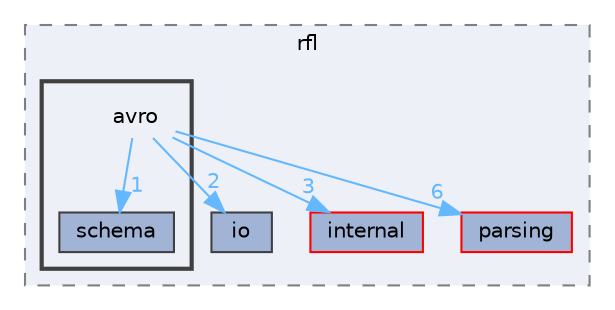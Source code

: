 digraph "external/reflect-cpp/include/rfl/avro"
{
 // LATEX_PDF_SIZE
  bgcolor="transparent";
  edge [fontname=Helvetica,fontsize=10,labelfontname=Helvetica,labelfontsize=10];
  node [fontname=Helvetica,fontsize=10,shape=box,height=0.2,width=0.4];
  compound=true
  subgraph clusterdir_a1c21b4173a2351390497ddcc1ae545f {
    graph [ bgcolor="#edf0f7", pencolor="grey50", label="rfl", fontname=Helvetica,fontsize=10 style="filled,dashed", URL="dir_a1c21b4173a2351390497ddcc1ae545f.html",tooltip=""]
  dir_4dab533cef55ed3d0df4e33f82724dae [label="io", fillcolor="#a2b4d6", color="grey25", style="filled", URL="dir_4dab533cef55ed3d0df4e33f82724dae.html",tooltip=""];
  dir_4dd43511236181189a890f262715a05e [label="internal", fillcolor="#a2b4d6", color="red", style="filled", URL="dir_4dd43511236181189a890f262715a05e.html",tooltip=""];
  dir_97727d67746efdc48dc27b8153798aa8 [label="parsing", fillcolor="#a2b4d6", color="red", style="filled", URL="dir_97727d67746efdc48dc27b8153798aa8.html",tooltip=""];
  subgraph clusterdir_b3178d3039b1d70801bf1a4b9b233825 {
    graph [ bgcolor="#edf0f7", pencolor="grey25", label="", fontname=Helvetica,fontsize=10 style="filled,bold", URL="dir_b3178d3039b1d70801bf1a4b9b233825.html",tooltip=""]
    dir_b3178d3039b1d70801bf1a4b9b233825 [shape=plaintext, label="avro"];
  dir_f6ac4567e33676d1c736763631c2d203 [label="schema", fillcolor="#a2b4d6", color="grey25", style="filled", URL="dir_f6ac4567e33676d1c736763631c2d203.html",tooltip=""];
  }
  }
  dir_b3178d3039b1d70801bf1a4b9b233825->dir_4dab533cef55ed3d0df4e33f82724dae [headlabel="2", labeldistance=1.5 headhref="dir_000059_000416.html" href="dir_000059_000416.html" color="steelblue1" fontcolor="steelblue1"];
  dir_b3178d3039b1d70801bf1a4b9b233825->dir_4dd43511236181189a890f262715a05e [headlabel="3", labeldistance=1.5 headhref="dir_000059_000409.html" href="dir_000059_000409.html" color="steelblue1" fontcolor="steelblue1"];
  dir_b3178d3039b1d70801bf1a4b9b233825->dir_97727d67746efdc48dc27b8153798aa8 [headlabel="6", labeldistance=1.5 headhref="dir_000059_000540.html" href="dir_000059_000540.html" color="steelblue1" fontcolor="steelblue1"];
  dir_b3178d3039b1d70801bf1a4b9b233825->dir_f6ac4567e33676d1c736763631c2d203 [headlabel="1", labeldistance=1.5 headhref="dir_000059_000636.html" href="dir_000059_000636.html" color="steelblue1" fontcolor="steelblue1"];
}
